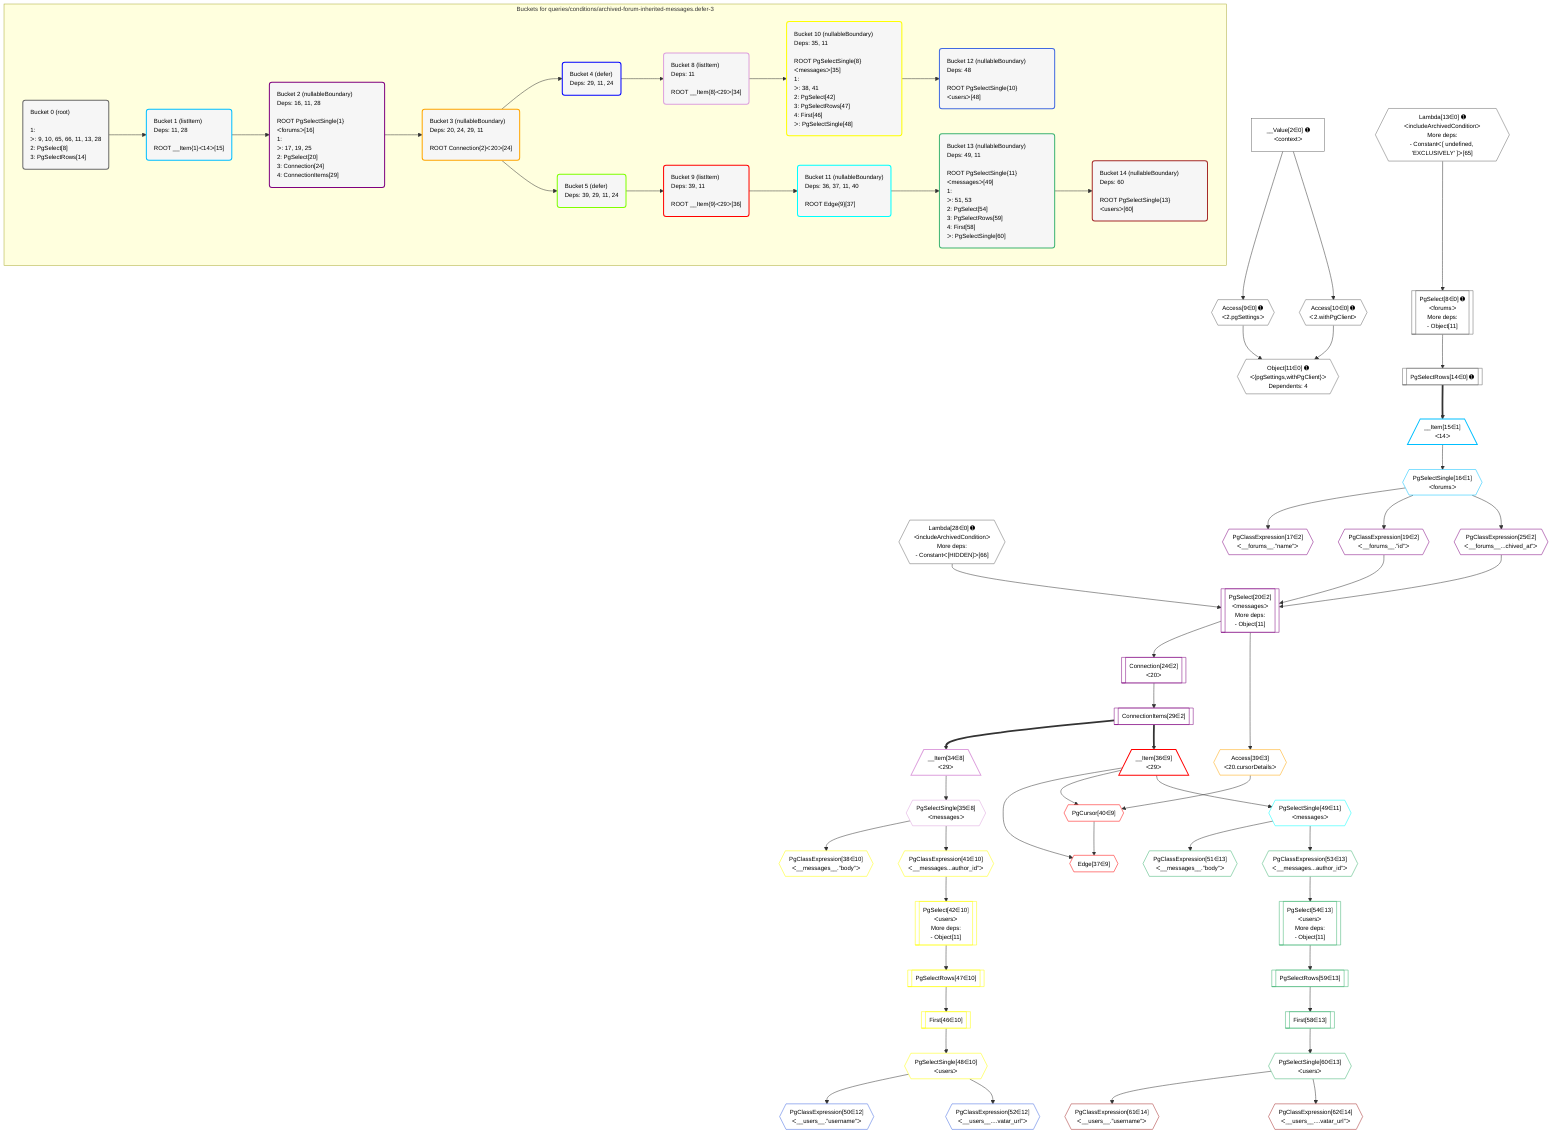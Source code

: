 %%{init: {'themeVariables': { 'fontSize': '12px'}}}%%
graph TD
    classDef path fill:#eee,stroke:#000,color:#000
    classDef plan fill:#fff,stroke-width:1px,color:#000
    classDef itemplan fill:#fff,stroke-width:2px,color:#000
    classDef unbatchedplan fill:#dff,stroke-width:1px,color:#000
    classDef sideeffectplan fill:#fcc,stroke-width:2px,color:#000
    classDef bucket fill:#f6f6f6,color:#000,stroke-width:2px,text-align:left

    subgraph "Buckets for queries/conditions/archived-forum-inherited-messages.defer-3"
    Bucket0("Bucket 0 (root)<br /><br />1: <br />ᐳ: 9, 10, 65, 66, 11, 13, 28<br />2: PgSelect[8]<br />3: PgSelectRows[14]"):::bucket
    Bucket1("Bucket 1 (listItem)<br />Deps: 11, 28<br /><br />ROOT __Item{1}ᐸ14ᐳ[15]"):::bucket
    Bucket2("Bucket 2 (nullableBoundary)<br />Deps: 16, 11, 28<br /><br />ROOT PgSelectSingle{1}ᐸforumsᐳ[16]<br />1: <br />ᐳ: 17, 19, 25<br />2: PgSelect[20]<br />3: Connection[24]<br />4: ConnectionItems[29]"):::bucket
    Bucket3("Bucket 3 (nullableBoundary)<br />Deps: 20, 24, 29, 11<br /><br />ROOT Connection{2}ᐸ20ᐳ[24]"):::bucket
    Bucket4("Bucket 4 (defer)<br />Deps: 29, 11, 24"):::bucket
    Bucket5("Bucket 5 (defer)<br />Deps: 39, 29, 11, 24"):::bucket
    Bucket8("Bucket 8 (listItem)<br />Deps: 11<br /><br />ROOT __Item{8}ᐸ29ᐳ[34]"):::bucket
    Bucket9("Bucket 9 (listItem)<br />Deps: 39, 11<br /><br />ROOT __Item{9}ᐸ29ᐳ[36]"):::bucket
    Bucket10("Bucket 10 (nullableBoundary)<br />Deps: 35, 11<br /><br />ROOT PgSelectSingle{8}ᐸmessagesᐳ[35]<br />1: <br />ᐳ: 38, 41<br />2: PgSelect[42]<br />3: PgSelectRows[47]<br />4: First[46]<br />ᐳ: PgSelectSingle[48]"):::bucket
    Bucket11("Bucket 11 (nullableBoundary)<br />Deps: 36, 37, 11, 40<br /><br />ROOT Edge{9}[37]"):::bucket
    Bucket12("Bucket 12 (nullableBoundary)<br />Deps: 48<br /><br />ROOT PgSelectSingle{10}ᐸusersᐳ[48]"):::bucket
    Bucket13("Bucket 13 (nullableBoundary)<br />Deps: 49, 11<br /><br />ROOT PgSelectSingle{11}ᐸmessagesᐳ[49]<br />1: <br />ᐳ: 51, 53<br />2: PgSelect[54]<br />3: PgSelectRows[59]<br />4: First[58]<br />ᐳ: PgSelectSingle[60]"):::bucket
    Bucket14("Bucket 14 (nullableBoundary)<br />Deps: 60<br /><br />ROOT PgSelectSingle{13}ᐸusersᐳ[60]"):::bucket
    end
    Bucket0 --> Bucket1
    Bucket1 --> Bucket2
    Bucket2 --> Bucket3
    Bucket3 --> Bucket4 & Bucket5
    Bucket4 --> Bucket8
    Bucket5 --> Bucket9
    Bucket8 --> Bucket10
    Bucket9 --> Bucket11
    Bucket10 --> Bucket12
    Bucket11 --> Bucket13
    Bucket13 --> Bucket14

    %% plan dependencies
    PgSelect8[["PgSelect[8∈0] ➊<br />ᐸforumsᐳ<br />More deps:<br />- Object[11]"]]:::plan
    Lambda13{{"Lambda[13∈0] ➊<br />ᐸincludeArchivedConditionᐳ<br />More deps:<br />- Constantᐸ[ undefined, 'EXCLUSIVELY' ]ᐳ[65]"}}:::plan
    Lambda13 --> PgSelect8
    Object11{{"Object[11∈0] ➊<br />ᐸ{pgSettings,withPgClient}ᐳ<br />Dependents: 4"}}:::plan
    Access9{{"Access[9∈0] ➊<br />ᐸ2.pgSettingsᐳ"}}:::plan
    Access10{{"Access[10∈0] ➊<br />ᐸ2.withPgClientᐳ"}}:::plan
    Access9 & Access10 --> Object11
    __Value2["__Value[2∈0] ➊<br />ᐸcontextᐳ"]:::plan
    __Value2 --> Access9
    __Value2 --> Access10
    PgSelectRows14[["PgSelectRows[14∈0] ➊"]]:::plan
    PgSelect8 --> PgSelectRows14
    Lambda28{{"Lambda[28∈0] ➊<br />ᐸincludeArchivedConditionᐳ<br />More deps:<br />- Constantᐸ[HIDDEN]ᐳ[66]"}}:::plan
    __Item15[/"__Item[15∈1]<br />ᐸ14ᐳ"\]:::itemplan
    PgSelectRows14 ==> __Item15
    PgSelectSingle16{{"PgSelectSingle[16∈1]<br />ᐸforumsᐳ"}}:::plan
    __Item15 --> PgSelectSingle16
    PgSelect20[["PgSelect[20∈2]<br />ᐸmessagesᐳ<br />More deps:<br />- Object[11]"]]:::plan
    PgClassExpression19{{"PgClassExpression[19∈2]<br />ᐸ__forums__.”id”ᐳ"}}:::plan
    PgClassExpression25{{"PgClassExpression[25∈2]<br />ᐸ__forums__...chived_at”ᐳ"}}:::plan
    PgClassExpression19 & PgClassExpression25 & Lambda28 --> PgSelect20
    PgClassExpression17{{"PgClassExpression[17∈2]<br />ᐸ__forums__.”name”ᐳ"}}:::plan
    PgSelectSingle16 --> PgClassExpression17
    PgSelectSingle16 --> PgClassExpression19
    Connection24[["Connection[24∈2]<br />ᐸ20ᐳ"]]:::plan
    PgSelect20 --> Connection24
    PgSelectSingle16 --> PgClassExpression25
    ConnectionItems29[["ConnectionItems[29∈2]"]]:::plan
    Connection24 --> ConnectionItems29
    Access39{{"Access[39∈3]<br />ᐸ20.cursorDetailsᐳ"}}:::plan
    PgSelect20 --> Access39
    __Item34[/"__Item[34∈8]<br />ᐸ29ᐳ"\]:::itemplan
    ConnectionItems29 ==> __Item34
    PgSelectSingle35{{"PgSelectSingle[35∈8]<br />ᐸmessagesᐳ"}}:::plan
    __Item34 --> PgSelectSingle35
    Edge37{{"Edge[37∈9]"}}:::plan
    __Item36[/"__Item[36∈9]<br />ᐸ29ᐳ"\]:::itemplan
    PgCursor40{{"PgCursor[40∈9]"}}:::plan
    __Item36 & PgCursor40 --> Edge37
    __Item36 & Access39 --> PgCursor40
    ConnectionItems29 ==> __Item36
    PgSelect42[["PgSelect[42∈10]<br />ᐸusersᐳ<br />More deps:<br />- Object[11]"]]:::plan
    PgClassExpression41{{"PgClassExpression[41∈10]<br />ᐸ__messages...author_id”ᐳ"}}:::plan
    PgClassExpression41 --> PgSelect42
    PgClassExpression38{{"PgClassExpression[38∈10]<br />ᐸ__messages__.”body”ᐳ"}}:::plan
    PgSelectSingle35 --> PgClassExpression38
    PgSelectSingle35 --> PgClassExpression41
    First46[["First[46∈10]"]]:::plan
    PgSelectRows47[["PgSelectRows[47∈10]"]]:::plan
    PgSelectRows47 --> First46
    PgSelect42 --> PgSelectRows47
    PgSelectSingle48{{"PgSelectSingle[48∈10]<br />ᐸusersᐳ"}}:::plan
    First46 --> PgSelectSingle48
    PgSelectSingle49{{"PgSelectSingle[49∈11]<br />ᐸmessagesᐳ"}}:::plan
    __Item36 --> PgSelectSingle49
    PgClassExpression50{{"PgClassExpression[50∈12]<br />ᐸ__users__.”username”ᐳ"}}:::plan
    PgSelectSingle48 --> PgClassExpression50
    PgClassExpression52{{"PgClassExpression[52∈12]<br />ᐸ__users__....vatar_url”ᐳ"}}:::plan
    PgSelectSingle48 --> PgClassExpression52
    PgSelect54[["PgSelect[54∈13]<br />ᐸusersᐳ<br />More deps:<br />- Object[11]"]]:::plan
    PgClassExpression53{{"PgClassExpression[53∈13]<br />ᐸ__messages...author_id”ᐳ"}}:::plan
    PgClassExpression53 --> PgSelect54
    PgClassExpression51{{"PgClassExpression[51∈13]<br />ᐸ__messages__.”body”ᐳ"}}:::plan
    PgSelectSingle49 --> PgClassExpression51
    PgSelectSingle49 --> PgClassExpression53
    First58[["First[58∈13]"]]:::plan
    PgSelectRows59[["PgSelectRows[59∈13]"]]:::plan
    PgSelectRows59 --> First58
    PgSelect54 --> PgSelectRows59
    PgSelectSingle60{{"PgSelectSingle[60∈13]<br />ᐸusersᐳ"}}:::plan
    First58 --> PgSelectSingle60
    PgClassExpression61{{"PgClassExpression[61∈14]<br />ᐸ__users__.”username”ᐳ"}}:::plan
    PgSelectSingle60 --> PgClassExpression61
    PgClassExpression62{{"PgClassExpression[62∈14]<br />ᐸ__users__....vatar_url”ᐳ"}}:::plan
    PgSelectSingle60 --> PgClassExpression62

    %% define steps
    classDef bucket0 stroke:#696969
    class Bucket0,__Value2,PgSelect8,Access9,Access10,Object11,Lambda13,PgSelectRows14,Lambda28 bucket0
    classDef bucket1 stroke:#00bfff
    class Bucket1,__Item15,PgSelectSingle16 bucket1
    classDef bucket2 stroke:#7f007f
    class Bucket2,PgClassExpression17,PgClassExpression19,PgSelect20,Connection24,PgClassExpression25,ConnectionItems29 bucket2
    classDef bucket3 stroke:#ffa500
    class Bucket3,Access39 bucket3
    classDef bucket4 stroke:#0000ff
    class Bucket4 bucket4
    classDef bucket5 stroke:#7fff00
    class Bucket5 bucket5
    classDef bucket8 stroke:#dda0dd
    class Bucket8,__Item34,PgSelectSingle35 bucket8
    classDef bucket9 stroke:#ff0000
    class Bucket9,__Item36,Edge37,PgCursor40 bucket9
    classDef bucket10 stroke:#ffff00
    class Bucket10,PgClassExpression38,PgClassExpression41,PgSelect42,First46,PgSelectRows47,PgSelectSingle48 bucket10
    classDef bucket11 stroke:#00ffff
    class Bucket11,PgSelectSingle49 bucket11
    classDef bucket12 stroke:#4169e1
    class Bucket12,PgClassExpression50,PgClassExpression52 bucket12
    classDef bucket13 stroke:#3cb371
    class Bucket13,PgClassExpression51,PgClassExpression53,PgSelect54,First58,PgSelectRows59,PgSelectSingle60 bucket13
    classDef bucket14 stroke:#a52a2a
    class Bucket14,PgClassExpression61,PgClassExpression62 bucket14